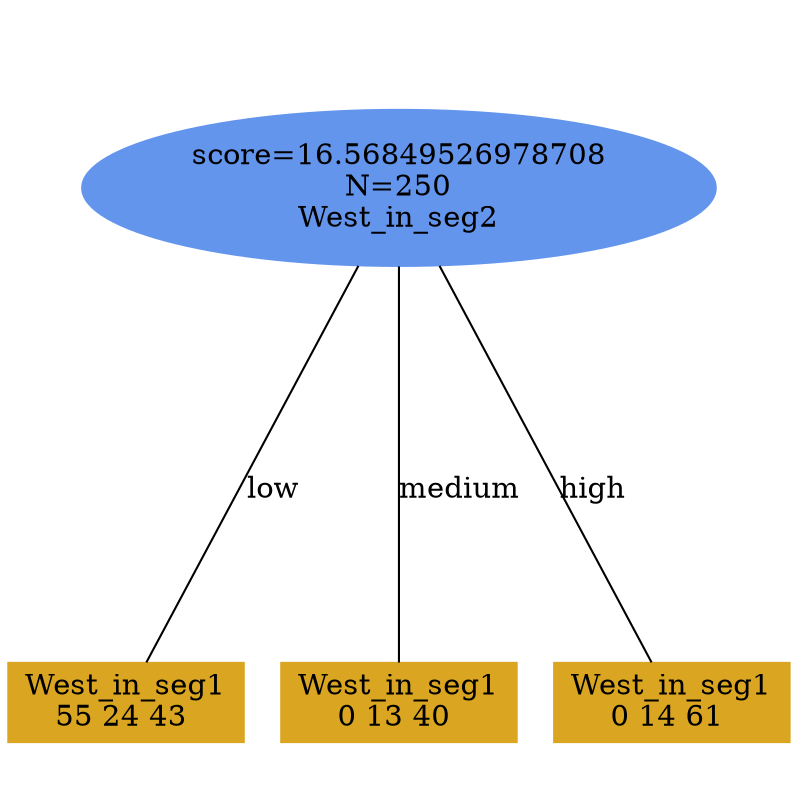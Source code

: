 digraph "DD" {
size = "7.5,10"
ratio=1.0;
center = true;
edge [dir = none];
{ rank = same; node [shape=ellipse, style=filled, color=cornflowerblue];"2348" [label="score=16.56849526978708\nN=250\nWest_in_seg2"];}
{ rank = same; node [shape=box, style=filled, color=goldenrod];"2349" [label="West_in_seg1\n55 24 43 "];}
{ rank = same; node [shape=box, style=filled, color=goldenrod];"2350" [label="West_in_seg1\n0 13 40 "];}
{ rank = same; node [shape=box, style=filled, color=goldenrod];"2351" [label="West_in_seg1\n0 14 61 "];}
"2348" -> "2349" [label = "low"];
"2348" -> "2350" [label = "medium"];
"2348" -> "2351" [label = "high"];

}